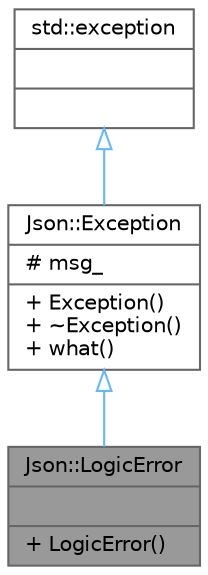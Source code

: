digraph "Json::LogicError"
{
 // LATEX_PDF_SIZE
  bgcolor="transparent";
  edge [fontname=Helvetica,fontsize=10,labelfontname=Helvetica,labelfontsize=10];
  node [fontname=Helvetica,fontsize=10,shape=box,height=0.2,width=0.4];
  Node1 [shape=record,label="{Json::LogicError\n||+ LogicError()\l}",height=0.2,width=0.4,color="gray40", fillcolor="grey60", style="filled", fontcolor="black",tooltip="Exceptions thrown by JSON_ASSERT/JSON_FAIL macros."];
  Node2 -> Node1 [dir="back",color="steelblue1",style="solid",arrowtail="onormal"];
  Node2 [shape=record,label="{Json::Exception\n|# msg_\l|+ Exception()\l+ ~Exception()\l+ what()\l}",height=0.2,width=0.4,color="gray40", fillcolor="white", style="filled",URL="$class_json_1_1_exception.html",tooltip="Base class for all exceptions we throw."];
  Node3 -> Node2 [dir="back",color="steelblue1",style="solid",arrowtail="onormal"];
  Node3 [shape=record,label="{std::exception\n||}",height=0.2,width=0.4,color="gray40", fillcolor="white", style="filled",tooltip=" "];
}
